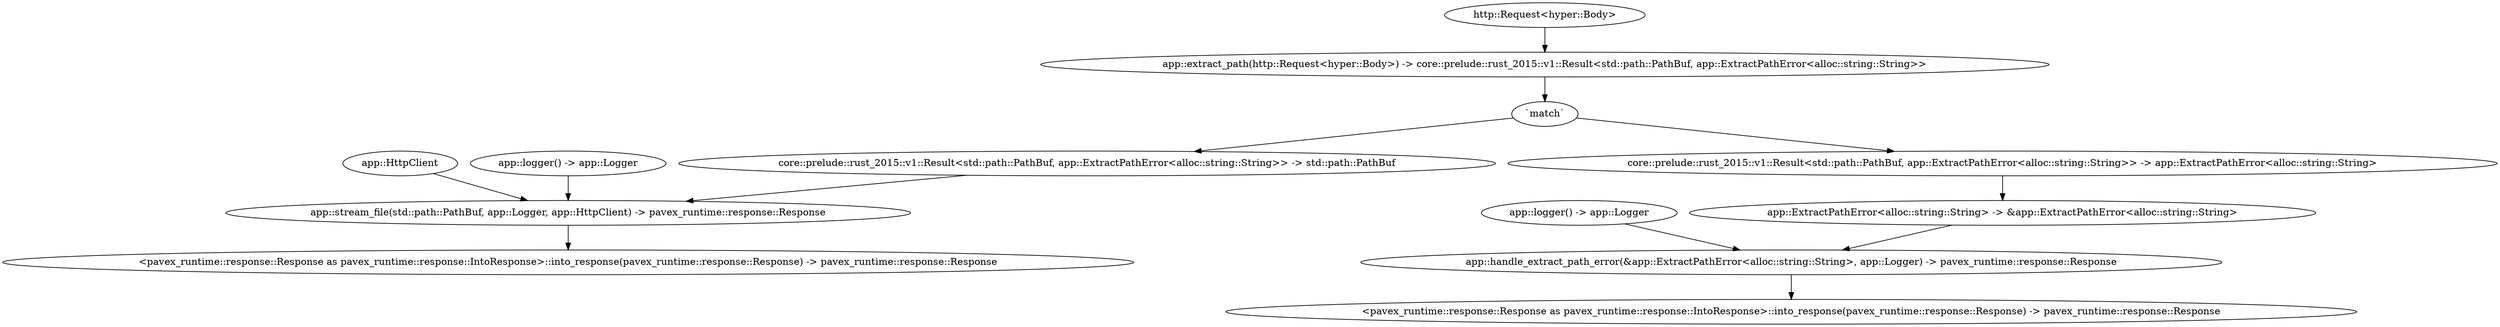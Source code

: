 digraph "/home" {
    0 [ label = "app::stream_file(std::path::PathBuf, app::Logger, app::HttpClient) -> pavex_runtime::response::Response"]
    1 [ label = "app::HttpClient"]
    2 [ label = "app::logger() -> app::Logger"]
    3 [ label = "core::prelude::rust_2015::v1::Result<std::path::PathBuf, app::ExtractPathError<alloc::string::String>> -> std::path::PathBuf"]
    4 [ label = "app::extract_path(http::Request<hyper::Body>) -> core::prelude::rust_2015::v1::Result<std::path::PathBuf, app::ExtractPathError<alloc::string::String>>"]
    5 [ label = "http::Request<hyper::Body>"]
    6 [ label = "<pavex_runtime::response::Response as pavex_runtime::response::IntoResponse>::into_response(pavex_runtime::response::Response) -> pavex_runtime::response::Response"]
    7 [ label = "core::prelude::rust_2015::v1::Result<std::path::PathBuf, app::ExtractPathError<alloc::string::String>> -> app::ExtractPathError<alloc::string::String>"]
    8 [ label = "app::ExtractPathError<alloc::string::String> -> &app::ExtractPathError<alloc::string::String>"]
    9 [ label = "app::handle_extract_path_error(&app::ExtractPathError<alloc::string::String>, app::Logger) -> pavex_runtime::response::Response"]
    10 [ label = "app::logger() -> app::Logger"]
    11 [ label = "<pavex_runtime::response::Response as pavex_runtime::response::IntoResponse>::into_response(pavex_runtime::response::Response) -> pavex_runtime::response::Response"]
    12 [ label = "`match`"]
    1 -> 0 [ ]
    2 -> 0 [ ]
    3 -> 0 [ ]
    12 -> 7 [ ]
    5 -> 4 [ ]
    0 -> 6 [ ]
    12 -> 3 [ ]
    7 -> 8 [ ]
    8 -> 9 [ ]
    10 -> 9 [ ]
    9 -> 11 [ ]
    4 -> 12 [ ]
}
digraph app_state {
    0 [ label = "crate::ApplicationState(app::HttpClient) -> crate::ApplicationState"]
    1 [ label = "app::http_client(app::Config) -> app::HttpClient"]
    2 [ label = "app::Config"]
    1 -> 0 [ ]
    2 -> 1 [ ]
}